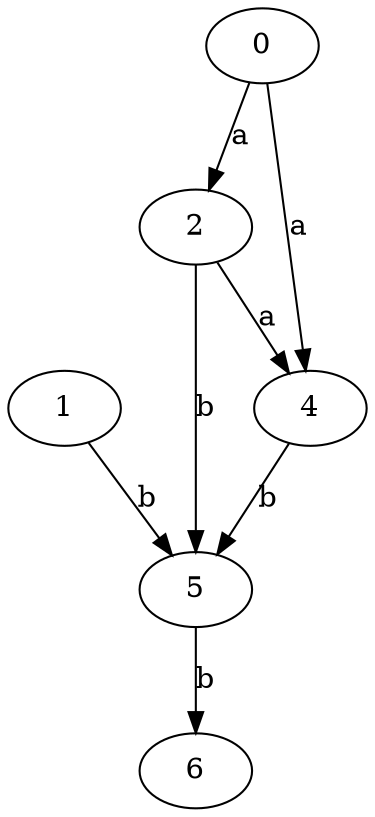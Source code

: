 strict digraph  {
2;
0;
4;
5;
1;
6;
2 -> 4  [label=a];
2 -> 5  [label=b];
0 -> 2  [label=a];
0 -> 4  [label=a];
4 -> 5  [label=b];
5 -> 6  [label=b];
1 -> 5  [label=b];
}
